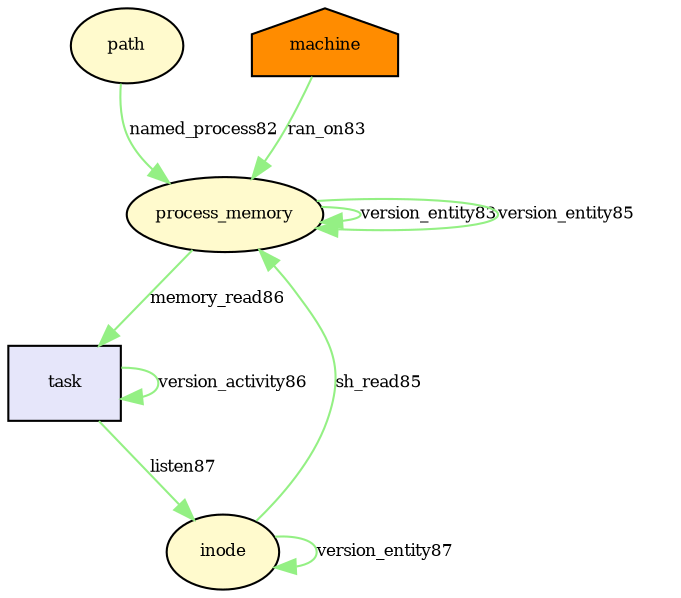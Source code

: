 digraph RGL__DirectedAdjacencyGraph {path[fontsize = 8,label = "path",shape = ellipse, fillcolor="#fffacd", style = filled]

process_memory[fontsize = 8,label = "process_memory",shape = ellipse, fillcolor="#fffacd", style = filled]

path -> process_memory[fontsize = 8,label = "named_process82", color="#94f084"]

process_memory -> process_memory[fontsize = 8,label = "version_entity83", color="#94f084"]

machine[fontsize = 8,label = "machine",shape = house, fillcolor="#ff8c00", style = filled]

machine -> process_memory[fontsize = 8,label = "ran_on83", color="#94f084"]

process_memory -> process_memory[fontsize = 8,label = "version_entity85", color="#94f084"]

inode[fontsize = 8,label = "inode",shape = ellipse, fillcolor="#fffacd", style = filled]

inode -> process_memory[fontsize = 8,label = "sh_read85", color="#94f084"]

task[fontsize = 8,label = "task",shape = rectangle, fillcolor="#e6e6fa", style = filled]

task -> task[fontsize = 8,label = "version_activity86", color="#94f084"]

process_memory -> task[fontsize = 8,label = "memory_read86", color="#94f084"]

inode -> inode[fontsize = 8,label = "version_entity87", color="#94f084"]

task -> inode[fontsize = 8,label = "listen87", color="#94f084"]

}